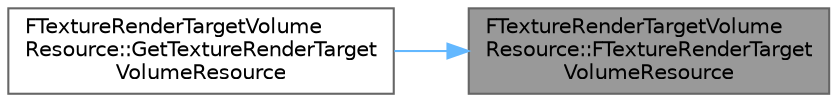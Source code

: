 digraph "FTextureRenderTargetVolumeResource::FTextureRenderTargetVolumeResource"
{
 // INTERACTIVE_SVG=YES
 // LATEX_PDF_SIZE
  bgcolor="transparent";
  edge [fontname=Helvetica,fontsize=10,labelfontname=Helvetica,labelfontsize=10];
  node [fontname=Helvetica,fontsize=10,shape=box,height=0.2,width=0.4];
  rankdir="RL";
  Node1 [id="Node000001",label="FTextureRenderTargetVolume\lResource::FTextureRenderTarget\lVolumeResource",height=0.2,width=0.4,color="gray40", fillcolor="grey60", style="filled", fontcolor="black",tooltip="Constructor."];
  Node1 -> Node2 [id="edge1_Node000001_Node000002",dir="back",color="steelblue1",style="solid",tooltip=" "];
  Node2 [id="Node000002",label="FTextureRenderTargetVolume\lResource::GetTextureRenderTarget\lVolumeResource",height=0.2,width=0.4,color="grey40", fillcolor="white", style="filled",URL="$dc/ddc/classFTextureRenderTargetVolumeResource.html#a654d7523bafb433b04998da6a612aece",tooltip="Volume texture RT resource interface."];
}
